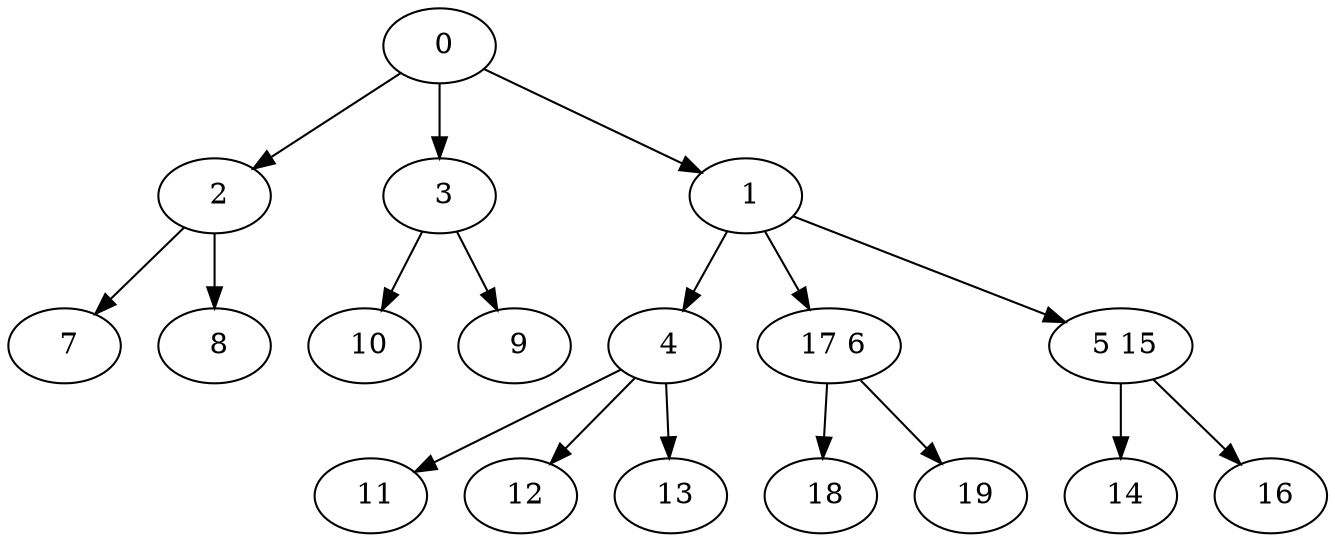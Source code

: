 digraph mytree {
" 0" -> " 2";
" 0" -> " 3";
" 0" -> " 1";
" 2" -> " 7";
" 2" -> " 8";
" 10";
" 3" -> " 10";
" 3" -> " 9";
" 1" -> " 4";
" 1" -> " 17 6";
" 1" -> " 5 15";
" 4" -> " 11";
" 4" -> " 12";
" 4" -> " 13";
" 7";
" 8";
" 17 6" -> " 18";
" 17 6" -> " 19";
" 18";
" 19";
" 5 15" -> " 14";
" 5 15" -> " 16";
" 14";
" 16";
" 9";
" 11";
" 12";
" 13";
}
